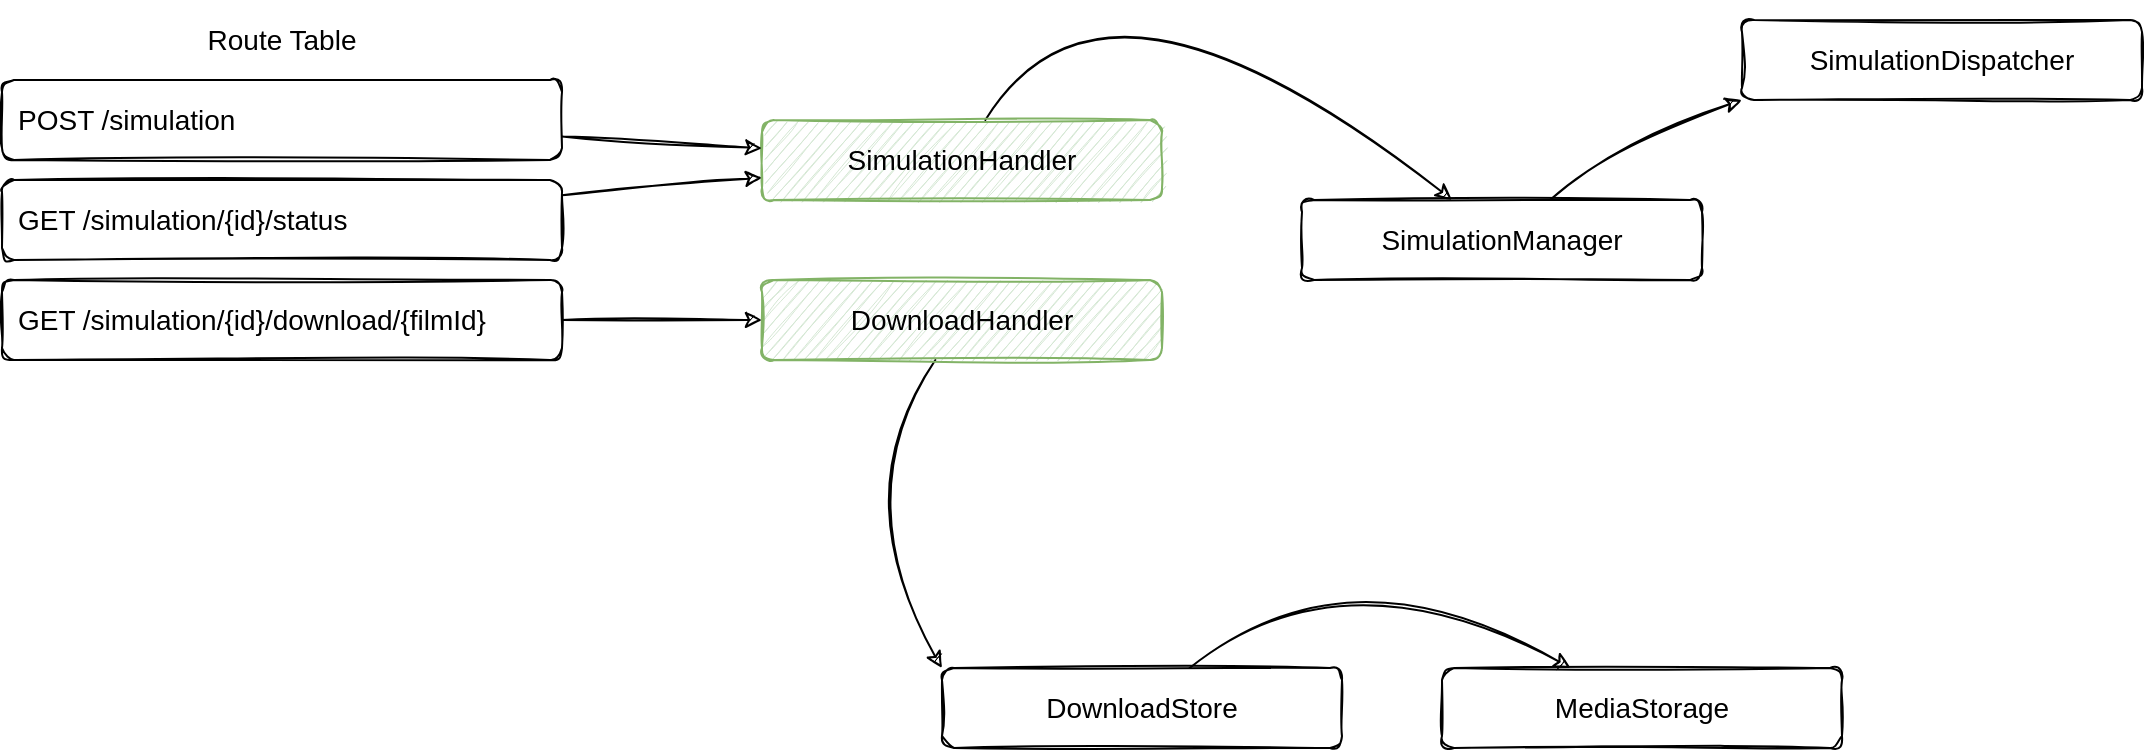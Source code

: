 <mxfile compressed="false" version="20.1.1" type="github">
  <diagram id="QYLhOXVDbwKB6_qFkyPz" name="architecture">
    <mxGraphModel dx="1422" dy="788" grid="1" gridSize="10" guides="1" tooltips="1" connect="1" arrows="1" fold="1" page="1" pageScale="1" pageWidth="1169" pageHeight="827" math="0" shadow="0">
      <root>
        <mxCell id="0" />
        <mxCell id="1" parent="0" />
        <mxCell id="uMBKUin86vTa0Si-NZ6P-16" value="" style="endArrow=classic;fontSize=14;sketch=1;html=1;curved=1;" parent="1" source="uMBKUin86vTa0Si-NZ6P-12" target="-ZHBmiXiqmCA11Tn_INj-3" edge="1">
          <mxGeometry width="50" height="50" relative="1" as="geometry">
            <mxPoint x="610" y="310" as="sourcePoint" />
            <mxPoint x="310" y="420" as="targetPoint" />
            <Array as="points">
              <mxPoint x="580" y="20" />
            </Array>
          </mxGeometry>
        </mxCell>
        <mxCell id="uMBKUin86vTa0Si-NZ6P-21" value="" style="endArrow=classic;fontSize=14;sketch=1;html=1;curved=1;entryX=0;entryY=0;entryDx=0;entryDy=0;" parent="1" source="uMBKUin86vTa0Si-NZ6P-18" target="uMBKUin86vTa0Si-NZ6P-20" edge="1">
          <mxGeometry width="50" height="50" relative="1" as="geometry">
            <mxPoint x="563.2" y="270" as="sourcePoint" />
            <mxPoint x="220.0" y="540" as="targetPoint" />
            <Array as="points">
              <mxPoint x="450" y="310" />
            </Array>
          </mxGeometry>
        </mxCell>
        <mxCell id="uMBKUin86vTa0Si-NZ6P-2" value="Route Table" style="text;html=1;strokeColor=none;fillColor=none;align=center;verticalAlign=middle;whiteSpace=wrap;rounded=0;fontSize=14;sketch=1;" parent="1" vertex="1">
          <mxGeometry x="30" y="60" width="280" height="40" as="geometry" />
        </mxCell>
        <mxCell id="XBYY144TDSn2ukcRjJpU-7" value="POST /simulation" style="rounded=1;whiteSpace=wrap;html=1;sketch=1;fontSize=14;align=left;spacing=8;" parent="1" vertex="1">
          <mxGeometry x="30" y="100" width="280" height="40" as="geometry" />
        </mxCell>
        <mxCell id="uMBKUin86vTa0Si-NZ6P-4" value="&lt;div&gt;GET /simulation/{id}/status&lt;/div&gt;" style="rounded=1;whiteSpace=wrap;html=1;sketch=1;fontSize=14;align=left;spacing=8;" parent="1" vertex="1">
          <mxGeometry x="30" y="150" width="280" height="40" as="geometry" />
        </mxCell>
        <mxCell id="uMBKUin86vTa0Si-NZ6P-5" value="&lt;div&gt;GET /simulation/{id}/download/{filmId}&lt;/div&gt;" style="rounded=1;whiteSpace=wrap;html=1;sketch=1;fontSize=14;align=left;spacing=8;" parent="1" vertex="1">
          <mxGeometry x="30" y="200" width="280" height="40" as="geometry" />
        </mxCell>
        <mxCell id="uMBKUin86vTa0Si-NZ6P-18" value="DownloadHandler" style="rounded=1;whiteSpace=wrap;html=1;sketch=1;fontSize=14;fillColor=#d5e8d4;strokeColor=#82b366;" parent="1" vertex="1">
          <mxGeometry x="410" y="200" width="200" height="40" as="geometry" />
        </mxCell>
        <mxCell id="uMBKUin86vTa0Si-NZ6P-12" value="&lt;div&gt;SimulationHandler&lt;/div&gt;" style="rounded=1;whiteSpace=wrap;html=1;sketch=1;fontSize=14;fillColor=#d5e8d4;strokeColor=#82b366;" parent="1" vertex="1">
          <mxGeometry x="410" y="120" width="200" height="40" as="geometry" />
        </mxCell>
        <mxCell id="uMBKUin86vTa0Si-NZ6P-15" value="" style="endArrow=classic;html=1;rounded=0;fontSize=14;sketch=1;" parent="1" source="XBYY144TDSn2ukcRjJpU-7" target="uMBKUin86vTa0Si-NZ6P-12" edge="1">
          <mxGeometry width="50" height="50" relative="1" as="geometry">
            <mxPoint x="340" y="380" as="sourcePoint" />
            <mxPoint x="390" y="330" as="targetPoint" />
          </mxGeometry>
        </mxCell>
        <mxCell id="uMBKUin86vTa0Si-NZ6P-17" value="" style="endArrow=classic;html=1;rounded=0;fontSize=14;sketch=1;" parent="1" source="uMBKUin86vTa0Si-NZ6P-4" target="uMBKUin86vTa0Si-NZ6P-12" edge="1">
          <mxGeometry width="50" height="50" relative="1" as="geometry">
            <mxPoint x="390" y="370" as="sourcePoint" />
            <mxPoint x="490" y="370" as="targetPoint" />
          </mxGeometry>
        </mxCell>
        <mxCell id="uMBKUin86vTa0Si-NZ6P-19" value="" style="endArrow=classic;html=1;rounded=0;sketch=1;fontSize=14;" parent="1" source="uMBKUin86vTa0Si-NZ6P-5" target="uMBKUin86vTa0Si-NZ6P-18" edge="1">
          <mxGeometry width="50" height="50" relative="1" as="geometry">
            <mxPoint x="270" y="414" as="sourcePoint" />
            <mxPoint x="320" y="364" as="targetPoint" />
          </mxGeometry>
        </mxCell>
        <mxCell id="uMBKUin86vTa0Si-NZ6P-20" value="DownloadStore" style="rounded=1;whiteSpace=wrap;html=1;sketch=1;fontSize=14;" parent="1" vertex="1">
          <mxGeometry x="500" y="394" width="200" height="40" as="geometry" />
        </mxCell>
        <mxCell id="uMBKUin86vTa0Si-NZ6P-13" value="SimulationDispatcher" style="rounded=1;whiteSpace=wrap;html=1;sketch=1;fontSize=14;" parent="1" vertex="1">
          <mxGeometry x="900" y="70" width="200" height="40" as="geometry" />
        </mxCell>
        <mxCell id="-ZHBmiXiqmCA11Tn_INj-1" value="MediaStorage" style="rounded=1;whiteSpace=wrap;html=1;sketch=1;fontSize=14;" parent="1" vertex="1">
          <mxGeometry x="750" y="394" width="200" height="40" as="geometry" />
        </mxCell>
        <mxCell id="-ZHBmiXiqmCA11Tn_INj-2" value="" style="endArrow=classic;fontSize=14;sketch=1;html=1;curved=1;" parent="1" source="uMBKUin86vTa0Si-NZ6P-20" target="-ZHBmiXiqmCA11Tn_INj-1" edge="1">
          <mxGeometry width="50" height="50" relative="1" as="geometry">
            <mxPoint x="506.667" y="250" as="sourcePoint" />
            <mxPoint x="510" y="404" as="targetPoint" />
            <Array as="points">
              <mxPoint x="700" y="330" />
            </Array>
          </mxGeometry>
        </mxCell>
        <mxCell id="-ZHBmiXiqmCA11Tn_INj-3" value="&lt;div&gt;SimulationManager&lt;/div&gt;" style="rounded=1;whiteSpace=wrap;html=1;sketch=1;fontSize=14;" parent="1" vertex="1">
          <mxGeometry x="680" y="160" width="200" height="40" as="geometry" />
        </mxCell>
        <mxCell id="O1X5XbWsSAouVESwzjw9-1" value="" style="endArrow=classic;fontSize=14;sketch=1;html=1;curved=1;entryX=0;entryY=1;entryDx=0;entryDy=0;" edge="1" parent="1" source="-ZHBmiXiqmCA11Tn_INj-3" target="uMBKUin86vTa0Si-NZ6P-13">
          <mxGeometry width="50" height="50" relative="1" as="geometry">
            <mxPoint x="531.667" y="130" as="sourcePoint" />
            <mxPoint x="765" y="170" as="targetPoint" />
            <Array as="points">
              <mxPoint x="840" y="130" />
            </Array>
          </mxGeometry>
        </mxCell>
      </root>
    </mxGraphModel>
  </diagram>
</mxfile>
